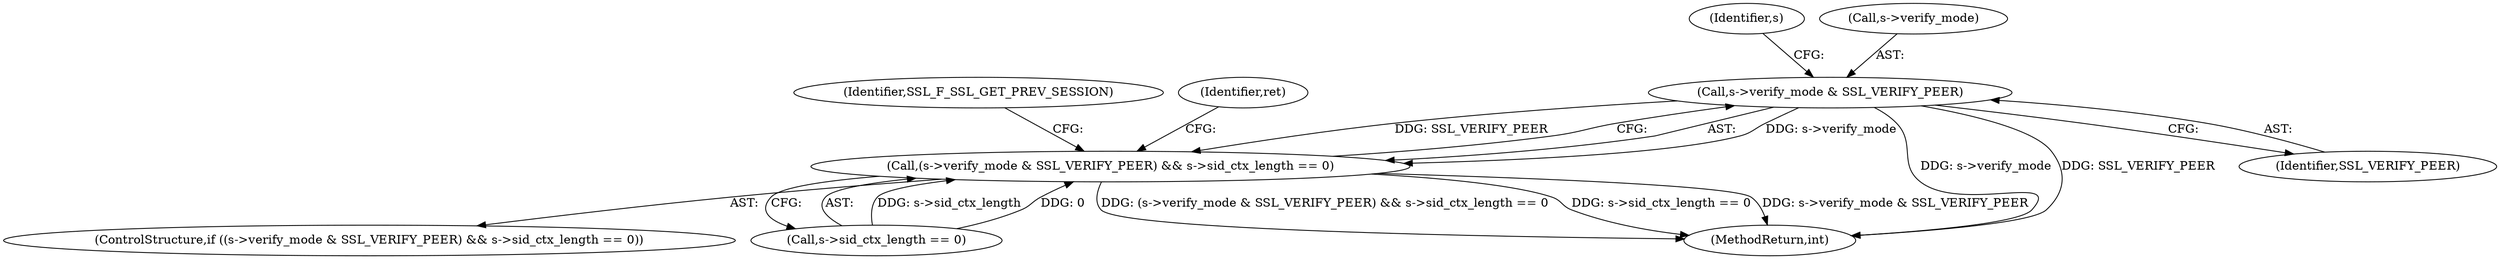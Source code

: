 digraph "0_openssl_a004e72b95835136d3f1ea90517f706c24c03da7_0@pointer" {
"1000351" [label="(Call,s->verify_mode & SSL_VERIFY_PEER)"];
"1000350" [label="(Call,(s->verify_mode & SSL_VERIFY_PEER) && s->sid_ctx_length == 0)"];
"1000363" [label="(Identifier,SSL_F_SSL_GET_PREV_SESSION)"];
"1000516" [label="(MethodReturn,int)"];
"1000351" [label="(Call,s->verify_mode & SSL_VERIFY_PEER)"];
"1000372" [label="(Identifier,ret)"];
"1000358" [label="(Identifier,s)"];
"1000349" [label="(ControlStructure,if ((s->verify_mode & SSL_VERIFY_PEER) && s->sid_ctx_length == 0))"];
"1000352" [label="(Call,s->verify_mode)"];
"1000356" [label="(Call,s->sid_ctx_length == 0)"];
"1000350" [label="(Call,(s->verify_mode & SSL_VERIFY_PEER) && s->sid_ctx_length == 0)"];
"1000355" [label="(Identifier,SSL_VERIFY_PEER)"];
"1000351" -> "1000350"  [label="AST: "];
"1000351" -> "1000355"  [label="CFG: "];
"1000352" -> "1000351"  [label="AST: "];
"1000355" -> "1000351"  [label="AST: "];
"1000358" -> "1000351"  [label="CFG: "];
"1000350" -> "1000351"  [label="CFG: "];
"1000351" -> "1000516"  [label="DDG: s->verify_mode"];
"1000351" -> "1000516"  [label="DDG: SSL_VERIFY_PEER"];
"1000351" -> "1000350"  [label="DDG: s->verify_mode"];
"1000351" -> "1000350"  [label="DDG: SSL_VERIFY_PEER"];
"1000350" -> "1000349"  [label="AST: "];
"1000350" -> "1000356"  [label="CFG: "];
"1000356" -> "1000350"  [label="AST: "];
"1000363" -> "1000350"  [label="CFG: "];
"1000372" -> "1000350"  [label="CFG: "];
"1000350" -> "1000516"  [label="DDG: s->sid_ctx_length == 0"];
"1000350" -> "1000516"  [label="DDG: s->verify_mode & SSL_VERIFY_PEER"];
"1000350" -> "1000516"  [label="DDG: (s->verify_mode & SSL_VERIFY_PEER) && s->sid_ctx_length == 0"];
"1000356" -> "1000350"  [label="DDG: s->sid_ctx_length"];
"1000356" -> "1000350"  [label="DDG: 0"];
}
